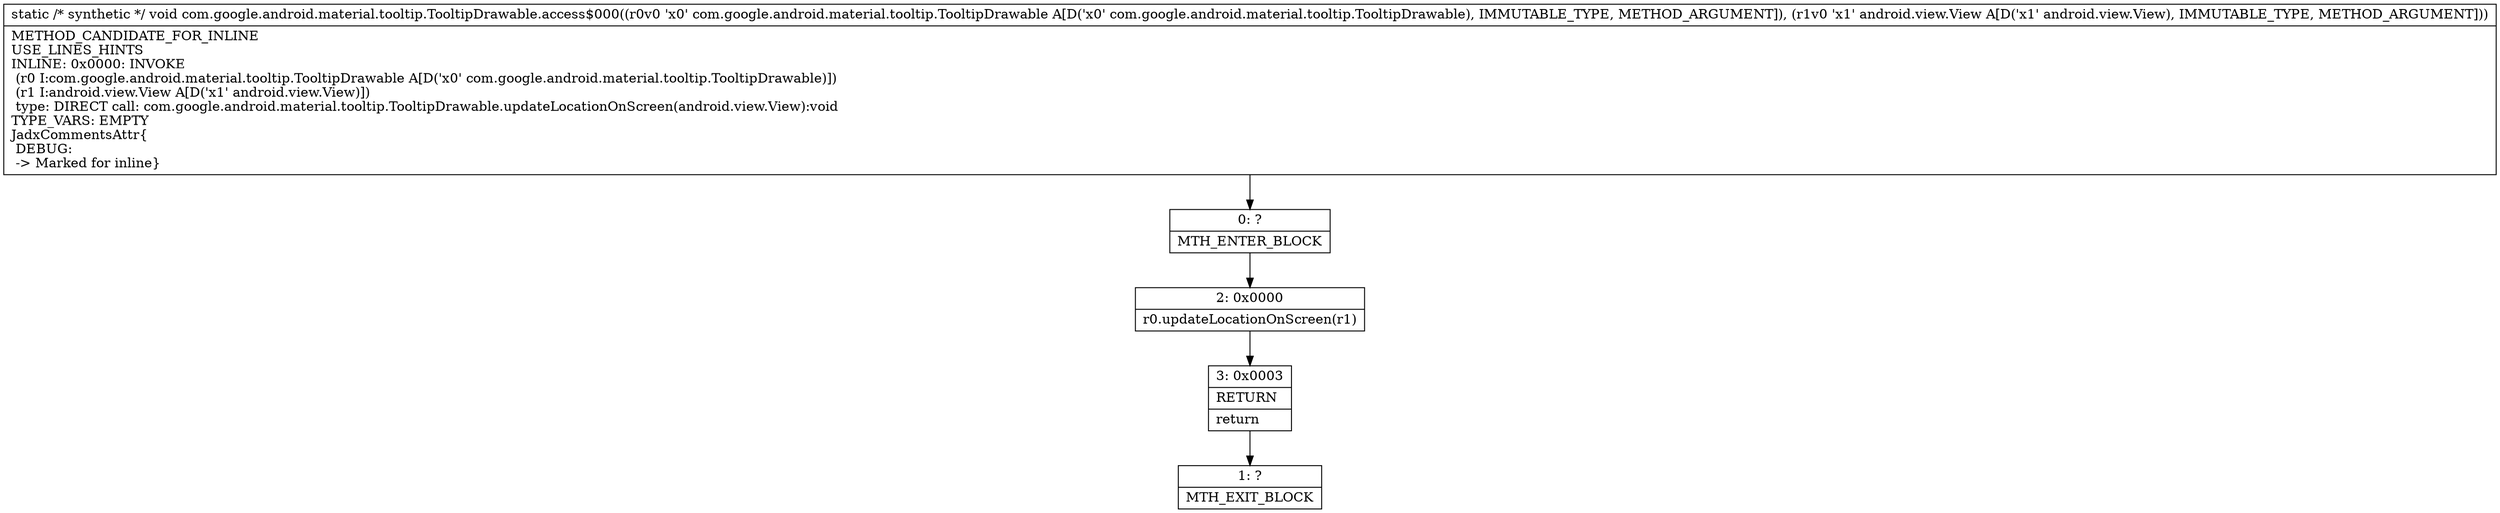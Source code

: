 digraph "CFG forcom.google.android.material.tooltip.TooltipDrawable.access$000(Lcom\/google\/android\/material\/tooltip\/TooltipDrawable;Landroid\/view\/View;)V" {
Node_0 [shape=record,label="{0\:\ ?|MTH_ENTER_BLOCK\l}"];
Node_2 [shape=record,label="{2\:\ 0x0000|r0.updateLocationOnScreen(r1)\l}"];
Node_3 [shape=record,label="{3\:\ 0x0003|RETURN\l|return\l}"];
Node_1 [shape=record,label="{1\:\ ?|MTH_EXIT_BLOCK\l}"];
MethodNode[shape=record,label="{static \/* synthetic *\/ void com.google.android.material.tooltip.TooltipDrawable.access$000((r0v0 'x0' com.google.android.material.tooltip.TooltipDrawable A[D('x0' com.google.android.material.tooltip.TooltipDrawable), IMMUTABLE_TYPE, METHOD_ARGUMENT]), (r1v0 'x1' android.view.View A[D('x1' android.view.View), IMMUTABLE_TYPE, METHOD_ARGUMENT]))  | METHOD_CANDIDATE_FOR_INLINE\lUSE_LINES_HINTS\lINLINE: 0x0000: INVOKE  \l  (r0 I:com.google.android.material.tooltip.TooltipDrawable A[D('x0' com.google.android.material.tooltip.TooltipDrawable)])\l  (r1 I:android.view.View A[D('x1' android.view.View)])\l type: DIRECT call: com.google.android.material.tooltip.TooltipDrawable.updateLocationOnScreen(android.view.View):void\lTYPE_VARS: EMPTY\lJadxCommentsAttr\{\l DEBUG: \l \-\> Marked for inline\}\l}"];
MethodNode -> Node_0;Node_0 -> Node_2;
Node_2 -> Node_3;
Node_3 -> Node_1;
}

